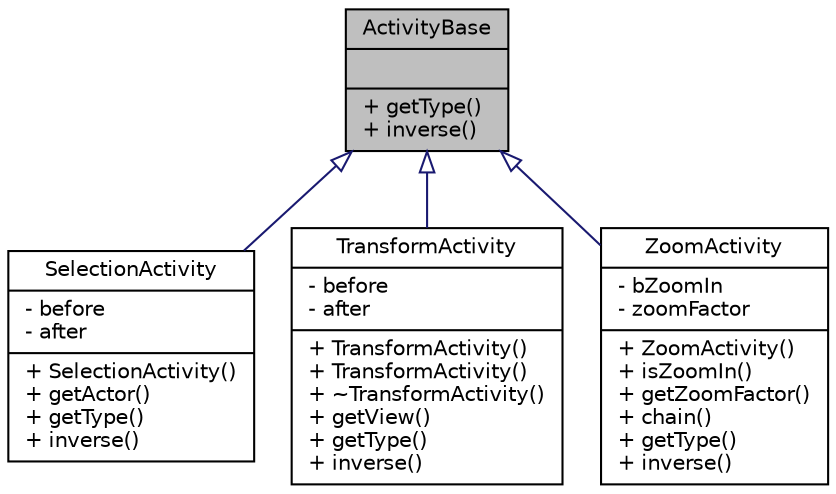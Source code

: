 digraph "ActivityBase"
{
 // LATEX_PDF_SIZE
  edge [fontname="Helvetica",fontsize="10",labelfontname="Helvetica",labelfontsize="10"];
  node [fontname="Helvetica",fontsize="10",shape=record];
  Node1 [label="{ActivityBase\n||+ getType()\l+ inverse()\l}",height=0.2,width=0.4,color="black", fillcolor="grey75", style="filled", fontcolor="black",tooltip="A class that represents an activity: transformation, selection."];
  Node1 -> Node2 [dir="back",color="midnightblue",fontsize="10",style="solid",arrowtail="onormal",fontname="Helvetica"];
  Node2 [label="{SelectionActivity\n|- before\l- after\l|+ SelectionActivity()\l+ getActor()\l+ getType()\l+ inverse()\l}",height=0.2,width=0.4,color="black", fillcolor="white", style="filled",URL="$class_selection_activity.html",tooltip="An activity that represents selection of an object."];
  Node1 -> Node3 [dir="back",color="midnightblue",fontsize="10",style="solid",arrowtail="onormal",fontname="Helvetica"];
  Node3 [label="{TransformActivity\n|- before\l- after\l|+ TransformActivity()\l+ TransformActivity()\l+ ~TransformActivity()\l+ getView()\l+ getType()\l+ inverse()\l}",height=0.2,width=0.4,color="black", fillcolor="white", style="filled",URL="$class_transform_activity.html",tooltip="An activity that represents a 3D linear transformation."];
  Node1 -> Node4 [dir="back",color="midnightblue",fontsize="10",style="solid",arrowtail="onormal",fontname="Helvetica"];
  Node4 [label="{ZoomActivity\n|- bZoomIn\l- zoomFactor\l|+ ZoomActivity()\l+ isZoomIn()\l+ getZoomFactor()\l+ chain()\l+ getType()\l+ inverse()\l}",height=0.2,width=0.4,color="black", fillcolor="white", style="filled",URL="$class_zoom_activity.html",tooltip=" "];
}

